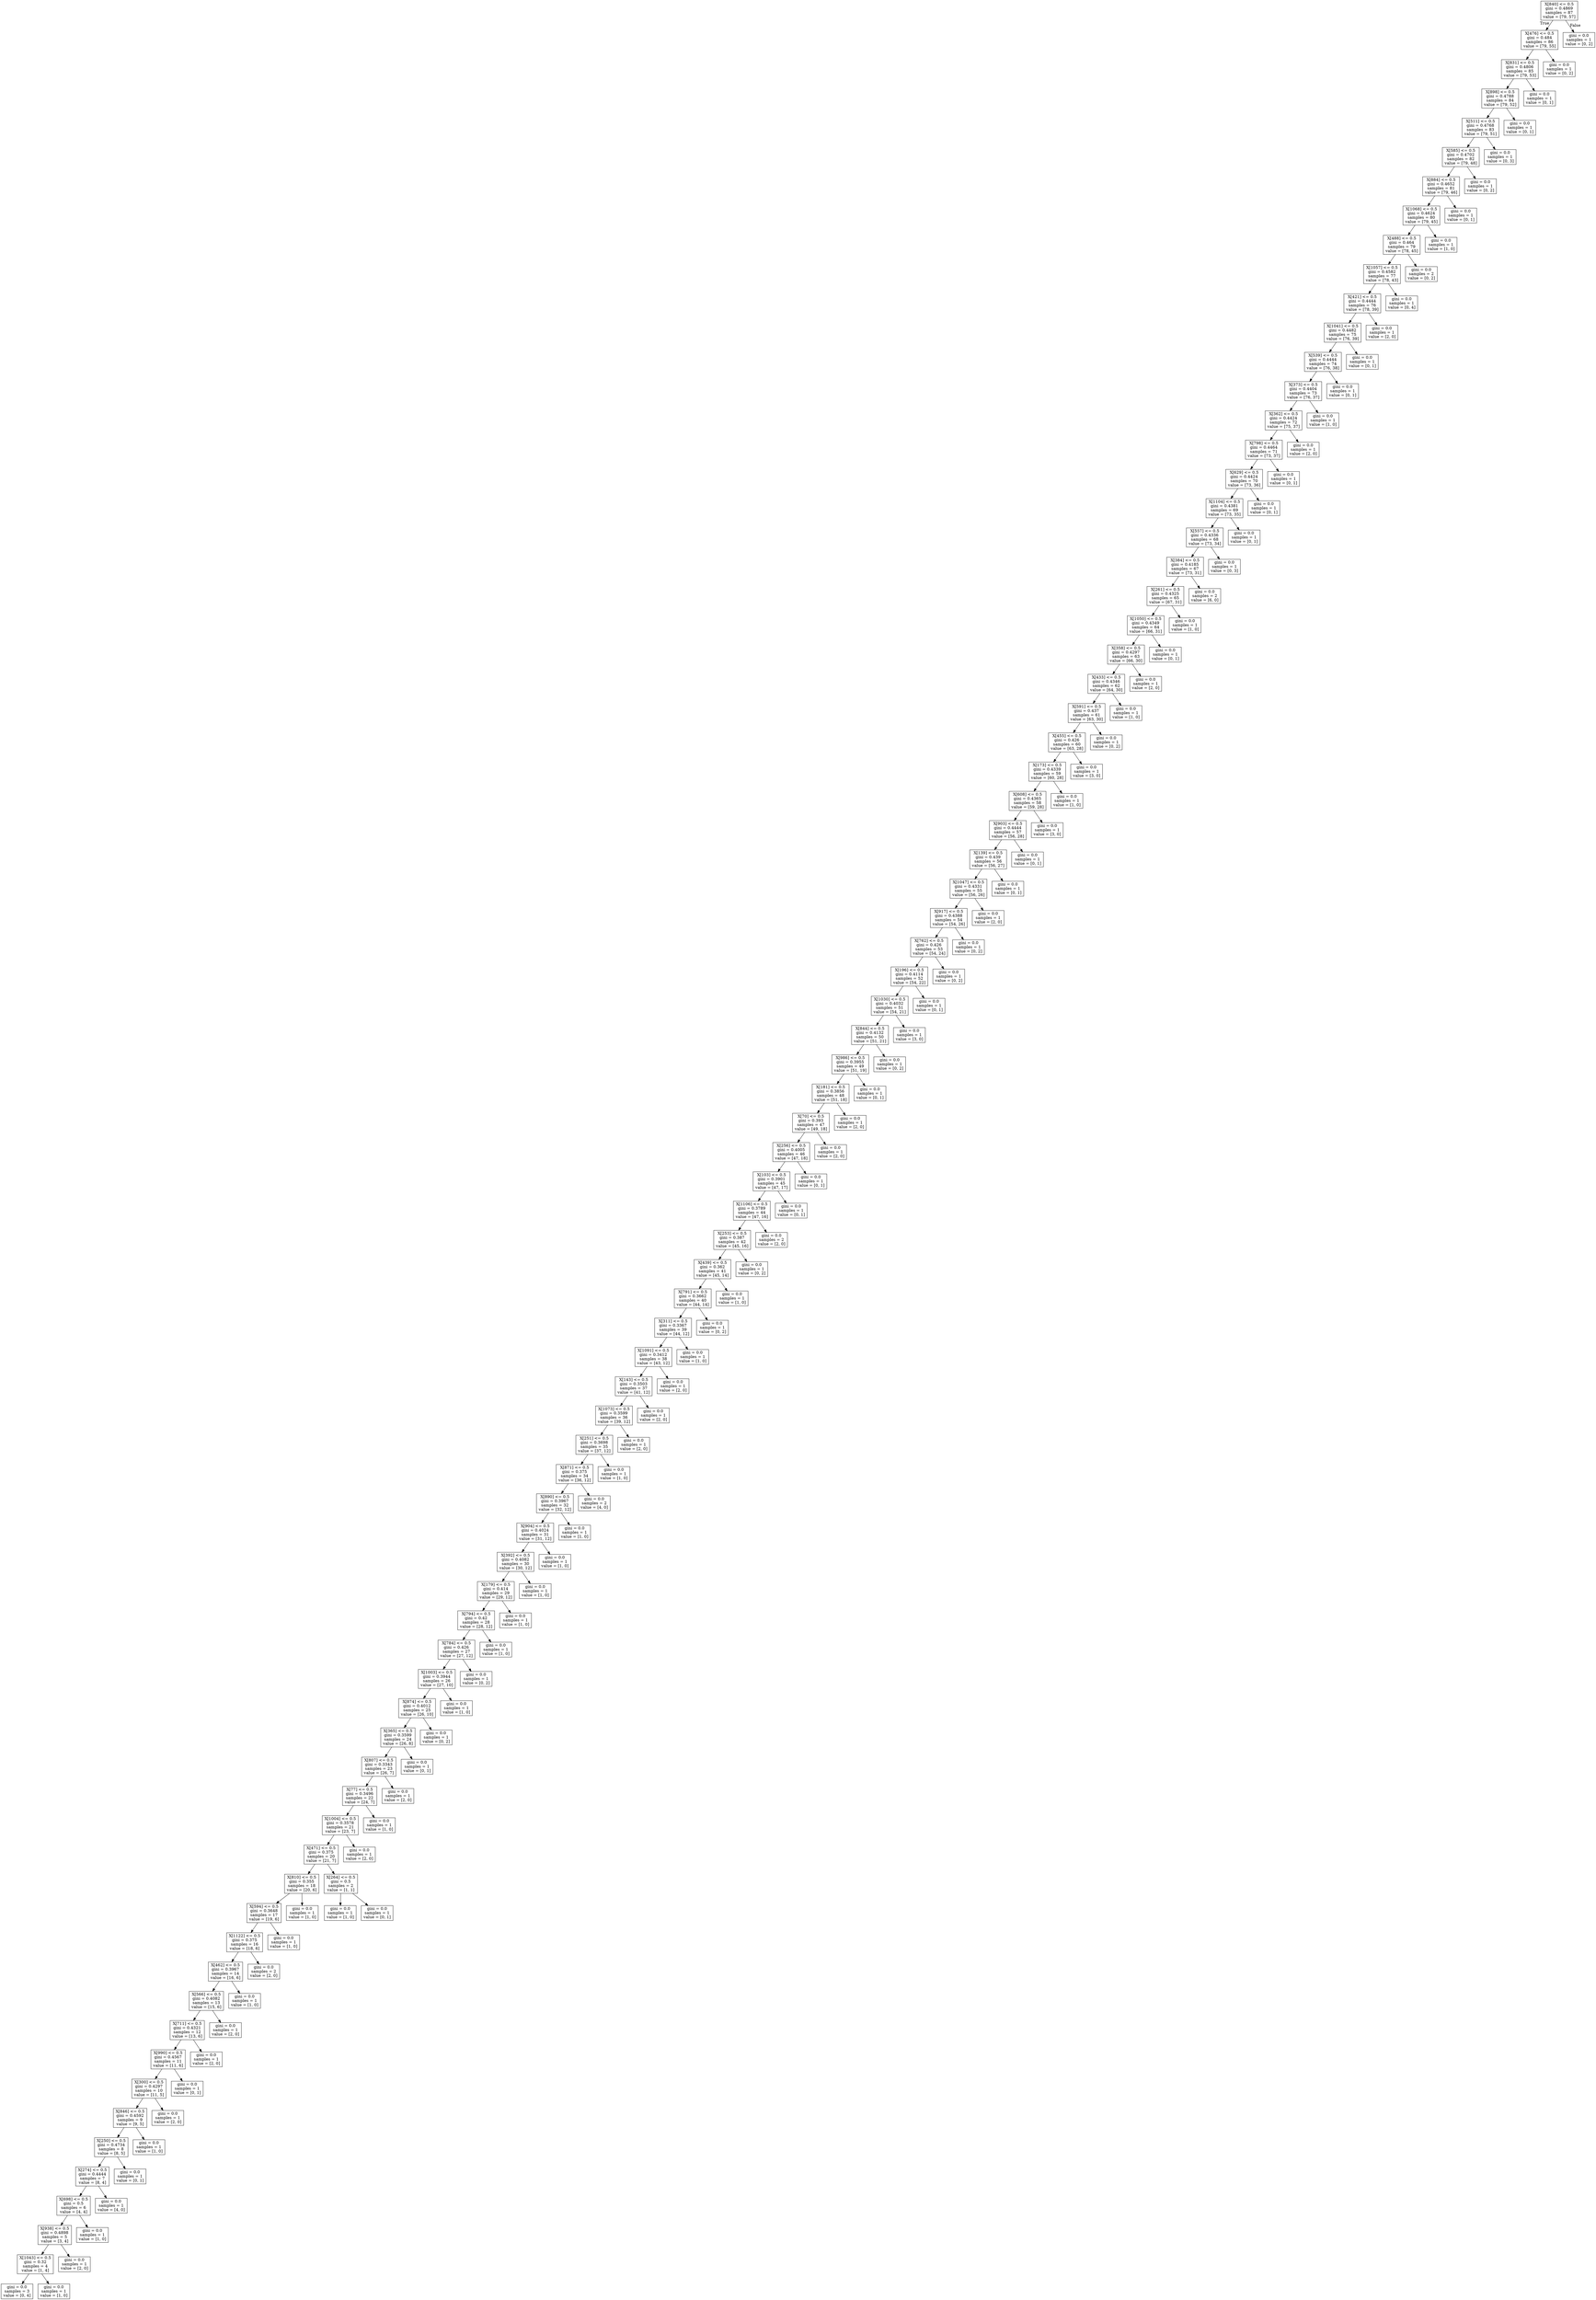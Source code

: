 digraph Tree {
node [shape=box] ;
0 [label="X[840] <= 0.5\ngini = 0.4869\nsamples = 87\nvalue = [79, 57]"] ;
1 [label="X[476] <= 0.5\ngini = 0.484\nsamples = 86\nvalue = [79, 55]"] ;
0 -> 1 [labeldistance=2.5, labelangle=45, headlabel="True"] ;
2 [label="X[831] <= 0.5\ngini = 0.4806\nsamples = 85\nvalue = [79, 53]"] ;
1 -> 2 ;
3 [label="X[898] <= 0.5\ngini = 0.4788\nsamples = 84\nvalue = [79, 52]"] ;
2 -> 3 ;
4 [label="X[511] <= 0.5\ngini = 0.4768\nsamples = 83\nvalue = [79, 51]"] ;
3 -> 4 ;
5 [label="X[585] <= 0.5\ngini = 0.4702\nsamples = 82\nvalue = [79, 48]"] ;
4 -> 5 ;
6 [label="X[884] <= 0.5\ngini = 0.4652\nsamples = 81\nvalue = [79, 46]"] ;
5 -> 6 ;
7 [label="X[1068] <= 0.5\ngini = 0.4624\nsamples = 80\nvalue = [79, 45]"] ;
6 -> 7 ;
8 [label="X[488] <= 0.5\ngini = 0.464\nsamples = 79\nvalue = [78, 45]"] ;
7 -> 8 ;
9 [label="X[1057] <= 0.5\ngini = 0.4582\nsamples = 77\nvalue = [78, 43]"] ;
8 -> 9 ;
10 [label="X[421] <= 0.5\ngini = 0.4444\nsamples = 76\nvalue = [78, 39]"] ;
9 -> 10 ;
11 [label="X[1041] <= 0.5\ngini = 0.4482\nsamples = 75\nvalue = [76, 39]"] ;
10 -> 11 ;
12 [label="X[539] <= 0.5\ngini = 0.4444\nsamples = 74\nvalue = [76, 38]"] ;
11 -> 12 ;
13 [label="X[373] <= 0.5\ngini = 0.4404\nsamples = 73\nvalue = [76, 37]"] ;
12 -> 13 ;
14 [label="X[362] <= 0.5\ngini = 0.4424\nsamples = 72\nvalue = [75, 37]"] ;
13 -> 14 ;
15 [label="X[798] <= 0.5\ngini = 0.4464\nsamples = 71\nvalue = [73, 37]"] ;
14 -> 15 ;
16 [label="X[629] <= 0.5\ngini = 0.4424\nsamples = 70\nvalue = [73, 36]"] ;
15 -> 16 ;
17 [label="X[1104] <= 0.5\ngini = 0.4381\nsamples = 69\nvalue = [73, 35]"] ;
16 -> 17 ;
18 [label="X[557] <= 0.5\ngini = 0.4336\nsamples = 68\nvalue = [73, 34]"] ;
17 -> 18 ;
19 [label="X[384] <= 0.5\ngini = 0.4185\nsamples = 67\nvalue = [73, 31]"] ;
18 -> 19 ;
20 [label="X[261] <= 0.5\ngini = 0.4325\nsamples = 65\nvalue = [67, 31]"] ;
19 -> 20 ;
21 [label="X[1050] <= 0.5\ngini = 0.4349\nsamples = 64\nvalue = [66, 31]"] ;
20 -> 21 ;
22 [label="X[358] <= 0.5\ngini = 0.4297\nsamples = 63\nvalue = [66, 30]"] ;
21 -> 22 ;
23 [label="X[433] <= 0.5\ngini = 0.4346\nsamples = 62\nvalue = [64, 30]"] ;
22 -> 23 ;
24 [label="X[591] <= 0.5\ngini = 0.437\nsamples = 61\nvalue = [63, 30]"] ;
23 -> 24 ;
25 [label="X[455] <= 0.5\ngini = 0.426\nsamples = 60\nvalue = [63, 28]"] ;
24 -> 25 ;
26 [label="X[173] <= 0.5\ngini = 0.4339\nsamples = 59\nvalue = [60, 28]"] ;
25 -> 26 ;
27 [label="X[608] <= 0.5\ngini = 0.4365\nsamples = 58\nvalue = [59, 28]"] ;
26 -> 27 ;
28 [label="X[903] <= 0.5\ngini = 0.4444\nsamples = 57\nvalue = [56, 28]"] ;
27 -> 28 ;
29 [label="X[139] <= 0.5\ngini = 0.439\nsamples = 56\nvalue = [56, 27]"] ;
28 -> 29 ;
30 [label="X[1047] <= 0.5\ngini = 0.4331\nsamples = 55\nvalue = [56, 26]"] ;
29 -> 30 ;
31 [label="X[917] <= 0.5\ngini = 0.4388\nsamples = 54\nvalue = [54, 26]"] ;
30 -> 31 ;
32 [label="X[762] <= 0.5\ngini = 0.426\nsamples = 53\nvalue = [54, 24]"] ;
31 -> 32 ;
33 [label="X[196] <= 0.5\ngini = 0.4114\nsamples = 52\nvalue = [54, 22]"] ;
32 -> 33 ;
34 [label="X[1030] <= 0.5\ngini = 0.4032\nsamples = 51\nvalue = [54, 21]"] ;
33 -> 34 ;
35 [label="X[844] <= 0.5\ngini = 0.4132\nsamples = 50\nvalue = [51, 21]"] ;
34 -> 35 ;
36 [label="X[986] <= 0.5\ngini = 0.3955\nsamples = 49\nvalue = [51, 19]"] ;
35 -> 36 ;
37 [label="X[181] <= 0.5\ngini = 0.3856\nsamples = 48\nvalue = [51, 18]"] ;
36 -> 37 ;
38 [label="X[70] <= 0.5\ngini = 0.393\nsamples = 47\nvalue = [49, 18]"] ;
37 -> 38 ;
39 [label="X[256] <= 0.5\ngini = 0.4005\nsamples = 46\nvalue = [47, 18]"] ;
38 -> 39 ;
40 [label="X[103] <= 0.5\ngini = 0.3901\nsamples = 45\nvalue = [47, 17]"] ;
39 -> 40 ;
41 [label="X[1106] <= 0.5\ngini = 0.3789\nsamples = 44\nvalue = [47, 16]"] ;
40 -> 41 ;
42 [label="X[253] <= 0.5\ngini = 0.387\nsamples = 42\nvalue = [45, 16]"] ;
41 -> 42 ;
43 [label="X[439] <= 0.5\ngini = 0.362\nsamples = 41\nvalue = [45, 14]"] ;
42 -> 43 ;
44 [label="X[791] <= 0.5\ngini = 0.3662\nsamples = 40\nvalue = [44, 14]"] ;
43 -> 44 ;
45 [label="X[311] <= 0.5\ngini = 0.3367\nsamples = 39\nvalue = [44, 12]"] ;
44 -> 45 ;
46 [label="X[1091] <= 0.5\ngini = 0.3412\nsamples = 38\nvalue = [43, 12]"] ;
45 -> 46 ;
47 [label="X[143] <= 0.5\ngini = 0.3503\nsamples = 37\nvalue = [41, 12]"] ;
46 -> 47 ;
48 [label="X[1073] <= 0.5\ngini = 0.3599\nsamples = 36\nvalue = [39, 12]"] ;
47 -> 48 ;
49 [label="X[251] <= 0.5\ngini = 0.3698\nsamples = 35\nvalue = [37, 12]"] ;
48 -> 49 ;
50 [label="X[871] <= 0.5\ngini = 0.375\nsamples = 34\nvalue = [36, 12]"] ;
49 -> 50 ;
51 [label="X[890] <= 0.5\ngini = 0.3967\nsamples = 32\nvalue = [32, 12]"] ;
50 -> 51 ;
52 [label="X[904] <= 0.5\ngini = 0.4024\nsamples = 31\nvalue = [31, 12]"] ;
51 -> 52 ;
53 [label="X[392] <= 0.5\ngini = 0.4082\nsamples = 30\nvalue = [30, 12]"] ;
52 -> 53 ;
54 [label="X[179] <= 0.5\ngini = 0.414\nsamples = 29\nvalue = [29, 12]"] ;
53 -> 54 ;
55 [label="X[794] <= 0.5\ngini = 0.42\nsamples = 28\nvalue = [28, 12]"] ;
54 -> 55 ;
56 [label="X[784] <= 0.5\ngini = 0.426\nsamples = 27\nvalue = [27, 12]"] ;
55 -> 56 ;
57 [label="X[1003] <= 0.5\ngini = 0.3944\nsamples = 26\nvalue = [27, 10]"] ;
56 -> 57 ;
58 [label="X[874] <= 0.5\ngini = 0.4012\nsamples = 25\nvalue = [26, 10]"] ;
57 -> 58 ;
59 [label="X[365] <= 0.5\ngini = 0.3599\nsamples = 24\nvalue = [26, 8]"] ;
58 -> 59 ;
60 [label="X[807] <= 0.5\ngini = 0.3343\nsamples = 23\nvalue = [26, 7]"] ;
59 -> 60 ;
61 [label="X[77] <= 0.5\ngini = 0.3496\nsamples = 22\nvalue = [24, 7]"] ;
60 -> 61 ;
62 [label="X[1004] <= 0.5\ngini = 0.3578\nsamples = 21\nvalue = [23, 7]"] ;
61 -> 62 ;
63 [label="X[471] <= 0.5\ngini = 0.375\nsamples = 20\nvalue = [21, 7]"] ;
62 -> 63 ;
64 [label="X[810] <= 0.5\ngini = 0.355\nsamples = 18\nvalue = [20, 6]"] ;
63 -> 64 ;
65 [label="X[594] <= 0.5\ngini = 0.3648\nsamples = 17\nvalue = [19, 6]"] ;
64 -> 65 ;
66 [label="X[1122] <= 0.5\ngini = 0.375\nsamples = 16\nvalue = [18, 6]"] ;
65 -> 66 ;
67 [label="X[462] <= 0.5\ngini = 0.3967\nsamples = 14\nvalue = [16, 6]"] ;
66 -> 67 ;
68 [label="X[566] <= 0.5\ngini = 0.4082\nsamples = 13\nvalue = [15, 6]"] ;
67 -> 68 ;
69 [label="X[711] <= 0.5\ngini = 0.4321\nsamples = 12\nvalue = [13, 6]"] ;
68 -> 69 ;
70 [label="X[990] <= 0.5\ngini = 0.4567\nsamples = 11\nvalue = [11, 6]"] ;
69 -> 70 ;
71 [label="X[300] <= 0.5\ngini = 0.4297\nsamples = 10\nvalue = [11, 5]"] ;
70 -> 71 ;
72 [label="X[846] <= 0.5\ngini = 0.4592\nsamples = 9\nvalue = [9, 5]"] ;
71 -> 72 ;
73 [label="X[250] <= 0.5\ngini = 0.4734\nsamples = 8\nvalue = [8, 5]"] ;
72 -> 73 ;
74 [label="X[274] <= 0.5\ngini = 0.4444\nsamples = 7\nvalue = [8, 4]"] ;
73 -> 74 ;
75 [label="X[698] <= 0.5\ngini = 0.5\nsamples = 6\nvalue = [4, 4]"] ;
74 -> 75 ;
76 [label="X[938] <= 0.5\ngini = 0.4898\nsamples = 5\nvalue = [3, 4]"] ;
75 -> 76 ;
77 [label="X[1043] <= 0.5\ngini = 0.32\nsamples = 4\nvalue = [1, 4]"] ;
76 -> 77 ;
78 [label="gini = 0.0\nsamples = 3\nvalue = [0, 4]"] ;
77 -> 78 ;
79 [label="gini = 0.0\nsamples = 1\nvalue = [1, 0]"] ;
77 -> 79 ;
80 [label="gini = 0.0\nsamples = 1\nvalue = [2, 0]"] ;
76 -> 80 ;
81 [label="gini = 0.0\nsamples = 1\nvalue = [1, 0]"] ;
75 -> 81 ;
82 [label="gini = 0.0\nsamples = 1\nvalue = [4, 0]"] ;
74 -> 82 ;
83 [label="gini = 0.0\nsamples = 1\nvalue = [0, 1]"] ;
73 -> 83 ;
84 [label="gini = 0.0\nsamples = 1\nvalue = [1, 0]"] ;
72 -> 84 ;
85 [label="gini = 0.0\nsamples = 1\nvalue = [2, 0]"] ;
71 -> 85 ;
86 [label="gini = 0.0\nsamples = 1\nvalue = [0, 1]"] ;
70 -> 86 ;
87 [label="gini = 0.0\nsamples = 1\nvalue = [2, 0]"] ;
69 -> 87 ;
88 [label="gini = 0.0\nsamples = 1\nvalue = [2, 0]"] ;
68 -> 88 ;
89 [label="gini = 0.0\nsamples = 1\nvalue = [1, 0]"] ;
67 -> 89 ;
90 [label="gini = 0.0\nsamples = 2\nvalue = [2, 0]"] ;
66 -> 90 ;
91 [label="gini = 0.0\nsamples = 1\nvalue = [1, 0]"] ;
65 -> 91 ;
92 [label="gini = 0.0\nsamples = 1\nvalue = [1, 0]"] ;
64 -> 92 ;
93 [label="X[264] <= 0.5\ngini = 0.5\nsamples = 2\nvalue = [1, 1]"] ;
63 -> 93 ;
94 [label="gini = 0.0\nsamples = 1\nvalue = [1, 0]"] ;
93 -> 94 ;
95 [label="gini = 0.0\nsamples = 1\nvalue = [0, 1]"] ;
93 -> 95 ;
96 [label="gini = 0.0\nsamples = 1\nvalue = [2, 0]"] ;
62 -> 96 ;
97 [label="gini = 0.0\nsamples = 1\nvalue = [1, 0]"] ;
61 -> 97 ;
98 [label="gini = 0.0\nsamples = 1\nvalue = [2, 0]"] ;
60 -> 98 ;
99 [label="gini = 0.0\nsamples = 1\nvalue = [0, 1]"] ;
59 -> 99 ;
100 [label="gini = 0.0\nsamples = 1\nvalue = [0, 2]"] ;
58 -> 100 ;
101 [label="gini = 0.0\nsamples = 1\nvalue = [1, 0]"] ;
57 -> 101 ;
102 [label="gini = 0.0\nsamples = 1\nvalue = [0, 2]"] ;
56 -> 102 ;
103 [label="gini = 0.0\nsamples = 1\nvalue = [1, 0]"] ;
55 -> 103 ;
104 [label="gini = 0.0\nsamples = 1\nvalue = [1, 0]"] ;
54 -> 104 ;
105 [label="gini = 0.0\nsamples = 1\nvalue = [1, 0]"] ;
53 -> 105 ;
106 [label="gini = 0.0\nsamples = 1\nvalue = [1, 0]"] ;
52 -> 106 ;
107 [label="gini = 0.0\nsamples = 1\nvalue = [1, 0]"] ;
51 -> 107 ;
108 [label="gini = 0.0\nsamples = 2\nvalue = [4, 0]"] ;
50 -> 108 ;
109 [label="gini = 0.0\nsamples = 1\nvalue = [1, 0]"] ;
49 -> 109 ;
110 [label="gini = 0.0\nsamples = 1\nvalue = [2, 0]"] ;
48 -> 110 ;
111 [label="gini = 0.0\nsamples = 1\nvalue = [2, 0]"] ;
47 -> 111 ;
112 [label="gini = 0.0\nsamples = 1\nvalue = [2, 0]"] ;
46 -> 112 ;
113 [label="gini = 0.0\nsamples = 1\nvalue = [1, 0]"] ;
45 -> 113 ;
114 [label="gini = 0.0\nsamples = 1\nvalue = [0, 2]"] ;
44 -> 114 ;
115 [label="gini = 0.0\nsamples = 1\nvalue = [1, 0]"] ;
43 -> 115 ;
116 [label="gini = 0.0\nsamples = 1\nvalue = [0, 2]"] ;
42 -> 116 ;
117 [label="gini = 0.0\nsamples = 2\nvalue = [2, 0]"] ;
41 -> 117 ;
118 [label="gini = 0.0\nsamples = 1\nvalue = [0, 1]"] ;
40 -> 118 ;
119 [label="gini = 0.0\nsamples = 1\nvalue = [0, 1]"] ;
39 -> 119 ;
120 [label="gini = 0.0\nsamples = 1\nvalue = [2, 0]"] ;
38 -> 120 ;
121 [label="gini = 0.0\nsamples = 1\nvalue = [2, 0]"] ;
37 -> 121 ;
122 [label="gini = 0.0\nsamples = 1\nvalue = [0, 1]"] ;
36 -> 122 ;
123 [label="gini = 0.0\nsamples = 1\nvalue = [0, 2]"] ;
35 -> 123 ;
124 [label="gini = 0.0\nsamples = 1\nvalue = [3, 0]"] ;
34 -> 124 ;
125 [label="gini = 0.0\nsamples = 1\nvalue = [0, 1]"] ;
33 -> 125 ;
126 [label="gini = 0.0\nsamples = 1\nvalue = [0, 2]"] ;
32 -> 126 ;
127 [label="gini = 0.0\nsamples = 1\nvalue = [0, 2]"] ;
31 -> 127 ;
128 [label="gini = 0.0\nsamples = 1\nvalue = [2, 0]"] ;
30 -> 128 ;
129 [label="gini = 0.0\nsamples = 1\nvalue = [0, 1]"] ;
29 -> 129 ;
130 [label="gini = 0.0\nsamples = 1\nvalue = [0, 1]"] ;
28 -> 130 ;
131 [label="gini = 0.0\nsamples = 1\nvalue = [3, 0]"] ;
27 -> 131 ;
132 [label="gini = 0.0\nsamples = 1\nvalue = [1, 0]"] ;
26 -> 132 ;
133 [label="gini = 0.0\nsamples = 1\nvalue = [3, 0]"] ;
25 -> 133 ;
134 [label="gini = 0.0\nsamples = 1\nvalue = [0, 2]"] ;
24 -> 134 ;
135 [label="gini = 0.0\nsamples = 1\nvalue = [1, 0]"] ;
23 -> 135 ;
136 [label="gini = 0.0\nsamples = 1\nvalue = [2, 0]"] ;
22 -> 136 ;
137 [label="gini = 0.0\nsamples = 1\nvalue = [0, 1]"] ;
21 -> 137 ;
138 [label="gini = 0.0\nsamples = 1\nvalue = [1, 0]"] ;
20 -> 138 ;
139 [label="gini = 0.0\nsamples = 2\nvalue = [6, 0]"] ;
19 -> 139 ;
140 [label="gini = 0.0\nsamples = 1\nvalue = [0, 3]"] ;
18 -> 140 ;
141 [label="gini = 0.0\nsamples = 1\nvalue = [0, 1]"] ;
17 -> 141 ;
142 [label="gini = 0.0\nsamples = 1\nvalue = [0, 1]"] ;
16 -> 142 ;
143 [label="gini = 0.0\nsamples = 1\nvalue = [0, 1]"] ;
15 -> 143 ;
144 [label="gini = 0.0\nsamples = 1\nvalue = [2, 0]"] ;
14 -> 144 ;
145 [label="gini = 0.0\nsamples = 1\nvalue = [1, 0]"] ;
13 -> 145 ;
146 [label="gini = 0.0\nsamples = 1\nvalue = [0, 1]"] ;
12 -> 146 ;
147 [label="gini = 0.0\nsamples = 1\nvalue = [0, 1]"] ;
11 -> 147 ;
148 [label="gini = 0.0\nsamples = 1\nvalue = [2, 0]"] ;
10 -> 148 ;
149 [label="gini = 0.0\nsamples = 1\nvalue = [0, 4]"] ;
9 -> 149 ;
150 [label="gini = 0.0\nsamples = 2\nvalue = [0, 2]"] ;
8 -> 150 ;
151 [label="gini = 0.0\nsamples = 1\nvalue = [1, 0]"] ;
7 -> 151 ;
152 [label="gini = 0.0\nsamples = 1\nvalue = [0, 1]"] ;
6 -> 152 ;
153 [label="gini = 0.0\nsamples = 1\nvalue = [0, 2]"] ;
5 -> 153 ;
154 [label="gini = 0.0\nsamples = 1\nvalue = [0, 3]"] ;
4 -> 154 ;
155 [label="gini = 0.0\nsamples = 1\nvalue = [0, 1]"] ;
3 -> 155 ;
156 [label="gini = 0.0\nsamples = 1\nvalue = [0, 1]"] ;
2 -> 156 ;
157 [label="gini = 0.0\nsamples = 1\nvalue = [0, 2]"] ;
1 -> 157 ;
158 [label="gini = 0.0\nsamples = 1\nvalue = [0, 2]"] ;
0 -> 158 [labeldistance=2.5, labelangle=-45, headlabel="False"] ;
}